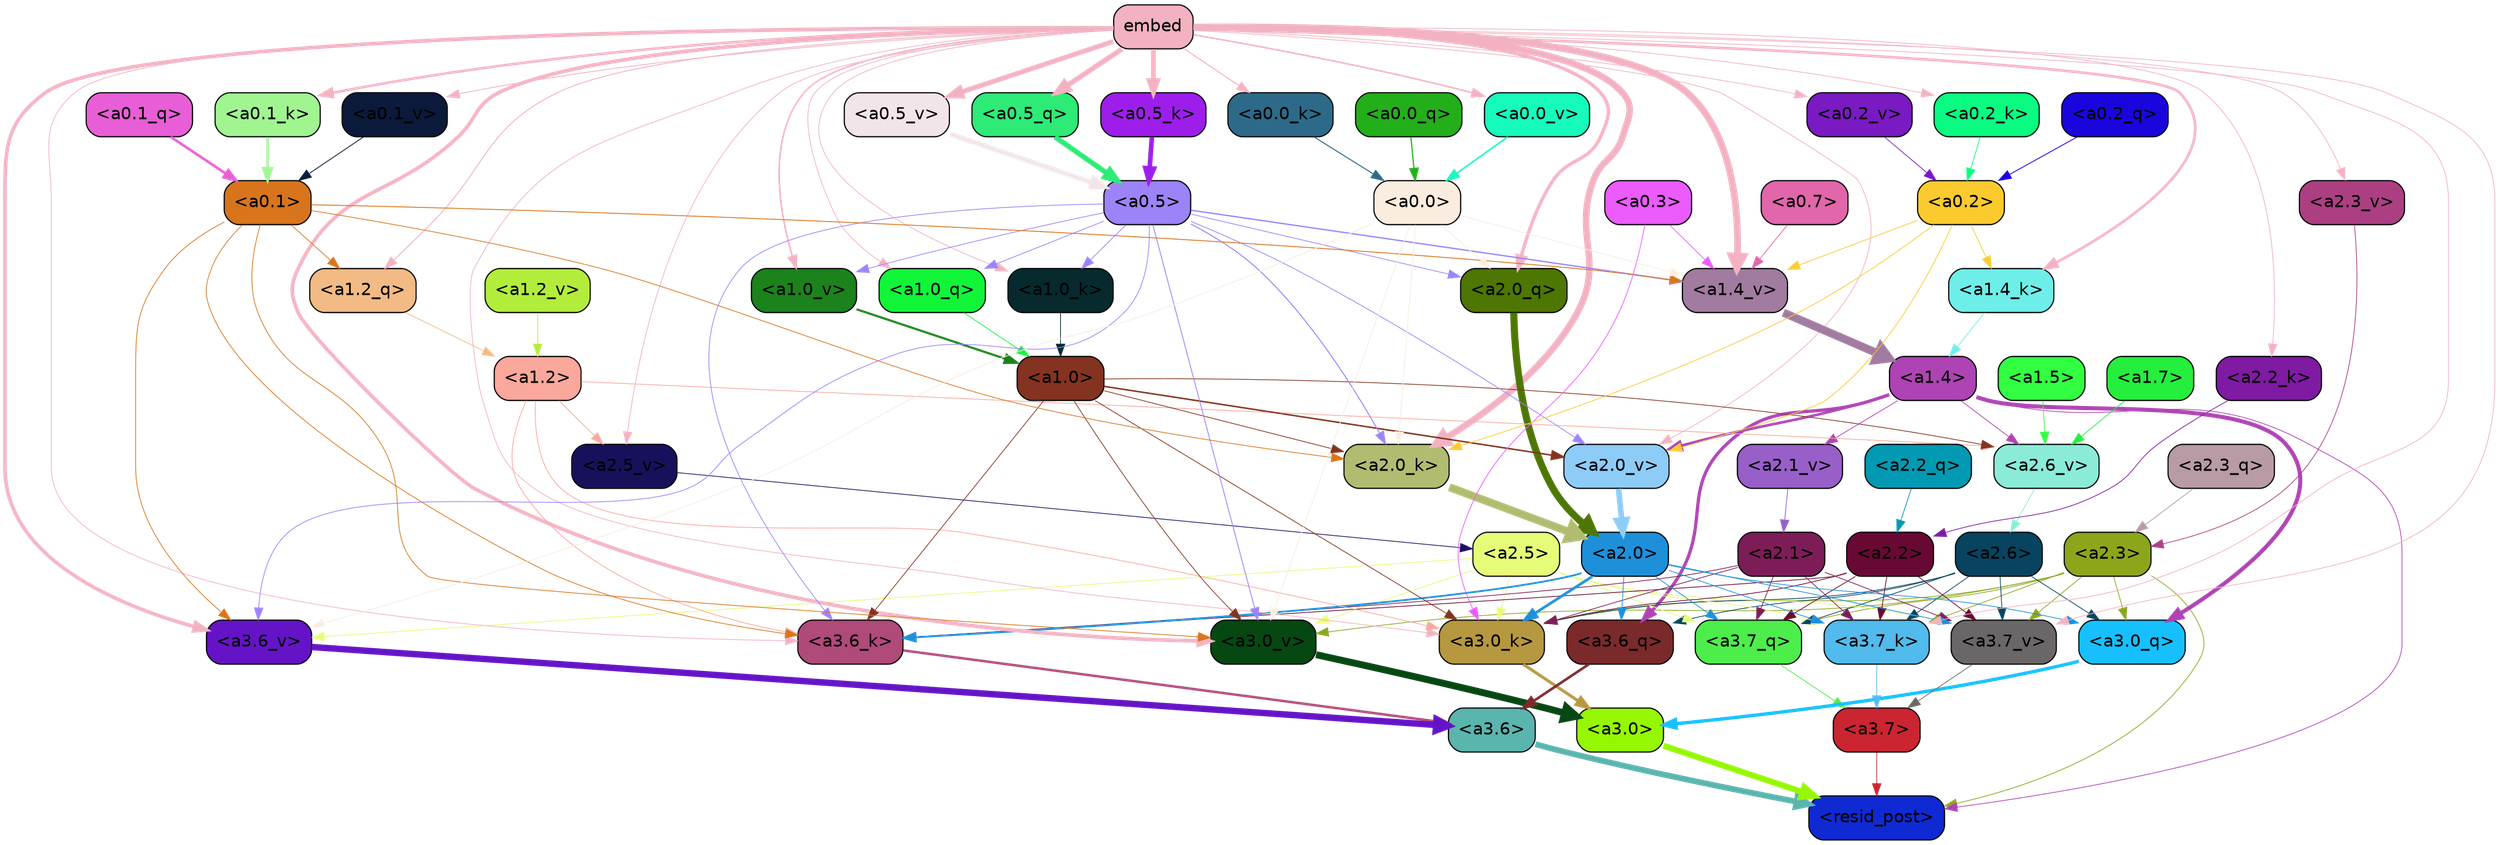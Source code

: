 strict digraph "" {
	graph [bgcolor=transparent,
		layout=dot,
		overlap=false,
		splines=true
	];
	"<a3.7>"	[color=black,
		fillcolor="#ca2530",
		fontname=Helvetica,
		shape=box,
		style="filled, rounded"];
	"<resid_post>"	[color=black,
		fillcolor="#0f2ad3",
		fontname=Helvetica,
		shape=box,
		style="filled, rounded"];
	"<a3.7>" -> "<resid_post>"	[color="#ca2530",
		penwidth=0.6];
	"<a3.6>"	[color=black,
		fillcolor="#59b5ad",
		fontname=Helvetica,
		shape=box,
		style="filled, rounded"];
	"<a3.6>" -> "<resid_post>"	[color="#59b5ad",
		penwidth=4.751612067222595];
	"<a3.0>"	[color=black,
		fillcolor="#95f702",
		fontname=Helvetica,
		shape=box,
		style="filled, rounded"];
	"<a3.0>" -> "<resid_post>"	[color="#95f702",
		penwidth=4.884142994880676];
	"<a2.3>"	[color=black,
		fillcolor="#8ca61c",
		fontname=Helvetica,
		shape=box,
		style="filled, rounded"];
	"<a2.3>" -> "<resid_post>"	[color="#8ca61c",
		penwidth=0.6];
	"<a3.7_q>"	[color=black,
		fillcolor="#4ded4b",
		fontname=Helvetica,
		shape=box,
		style="filled, rounded"];
	"<a2.3>" -> "<a3.7_q>"	[color="#8ca61c",
		penwidth=0.6];
	"<a3.0_q>"	[color=black,
		fillcolor="#16c0fe",
		fontname=Helvetica,
		shape=box,
		style="filled, rounded"];
	"<a2.3>" -> "<a3.0_q>"	[color="#8ca61c",
		penwidth=0.6];
	"<a3.7_k>"	[color=black,
		fillcolor="#50bbec",
		fontname=Helvetica,
		shape=box,
		style="filled, rounded"];
	"<a2.3>" -> "<a3.7_k>"	[color="#8ca61c",
		penwidth=0.6];
	"<a3.0_k>"	[color=black,
		fillcolor="#b59840",
		fontname=Helvetica,
		shape=box,
		style="filled, rounded"];
	"<a2.3>" -> "<a3.0_k>"	[color="#8ca61c",
		penwidth=0.6];
	"<a3.7_v>"	[color=black,
		fillcolor="#6b6769",
		fontname=Helvetica,
		shape=box,
		style="filled, rounded"];
	"<a2.3>" -> "<a3.7_v>"	[color="#8ca61c",
		penwidth=0.6];
	"<a3.0_v>"	[color=black,
		fillcolor="#064712",
		fontname=Helvetica,
		shape=box,
		style="filled, rounded"];
	"<a2.3>" -> "<a3.0_v>"	[color="#8ca61c",
		penwidth=0.6];
	"<a1.4>"	[color=black,
		fillcolor="#ae43b3",
		fontname=Helvetica,
		shape=box,
		style="filled, rounded"];
	"<a1.4>" -> "<resid_post>"	[color="#ae43b3",
		penwidth=0.6];
	"<a3.6_q>"	[color=black,
		fillcolor="#7b2a2b",
		fontname=Helvetica,
		shape=box,
		style="filled, rounded"];
	"<a1.4>" -> "<a3.6_q>"	[color="#ae43b3",
		penwidth=2.6469622254371643];
	"<a1.4>" -> "<a3.0_q>"	[color="#ae43b3",
		penwidth=3.3040847778320312];
	"<a2.6_v>"	[color=black,
		fillcolor="#8aecd7",
		fontname=Helvetica,
		shape=box,
		style="filled, rounded"];
	"<a1.4>" -> "<a2.6_v>"	[color="#ae43b3",
		penwidth=0.6];
	"<a2.1_v>"	[color=black,
		fillcolor="#985fc9",
		fontname=Helvetica,
		shape=box,
		style="filled, rounded"];
	"<a1.4>" -> "<a2.1_v>"	[color="#ae43b3",
		penwidth=0.6];
	"<a2.0_v>"	[color=black,
		fillcolor="#8eccf8",
		fontname=Helvetica,
		shape=box,
		style="filled, rounded"];
	"<a1.4>" -> "<a2.0_v>"	[color="#ae43b3",
		penwidth=2.1286070346832275];
	"<a3.7_q>" -> "<a3.7>"	[color="#4ded4b",
		penwidth=0.6];
	"<a3.6_q>" -> "<a3.6>"	[color="#7b2a2b",
		penwidth=2.091020345687866];
	"<a3.0_q>" -> "<a3.0>"	[color="#16c0fe",
		penwidth=2.7421876192092896];
	"<a3.7_k>" -> "<a3.7>"	[color="#50bbec",
		penwidth=0.6];
	"<a3.6_k>"	[color=black,
		fillcolor="#b04a78",
		fontname=Helvetica,
		shape=box,
		style="filled, rounded"];
	"<a3.6_k>" -> "<a3.6>"	[color="#b04a78",
		penwidth=2.048597991466522];
	"<a3.0_k>" -> "<a3.0>"	[color="#b59840",
		penwidth=2.476402521133423];
	"<a3.7_v>" -> "<a3.7>"	[color="#6b6769",
		penwidth=0.6];
	"<a3.6_v>"	[color=black,
		fillcolor="#6414c6",
		fontname=Helvetica,
		shape=box,
		style="filled, rounded"];
	"<a3.6_v>" -> "<a3.6>"	[color="#6414c6",
		penwidth=5.2550448179244995];
	"<a3.0_v>" -> "<a3.0>"	[color="#064712",
		penwidth=5.652270674705505];
	"<a2.6>"	[color=black,
		fillcolor="#08435f",
		fontname=Helvetica,
		shape=box,
		style="filled, rounded"];
	"<a2.6>" -> "<a3.7_q>"	[color="#08435f",
		penwidth=0.6];
	"<a2.6>" -> "<a3.6_q>"	[color="#08435f",
		penwidth=0.6];
	"<a2.6>" -> "<a3.0_q>"	[color="#08435f",
		penwidth=0.6];
	"<a2.6>" -> "<a3.7_k>"	[color="#08435f",
		penwidth=0.6];
	"<a2.6>" -> "<a3.0_k>"	[color="#08435f",
		penwidth=0.6];
	"<a2.6>" -> "<a3.7_v>"	[color="#08435f",
		penwidth=0.6];
	"<a2.5>"	[color=black,
		fillcolor="#e6fc78",
		fontname=Helvetica,
		shape=box,
		style="filled, rounded"];
	"<a2.5>" -> "<a3.7_q>"	[color="#e6fc78",
		penwidth=0.6];
	"<a2.5>" -> "<a3.7_k>"	[color="#e6fc78",
		penwidth=0.6];
	"<a2.5>" -> "<a3.0_k>"	[color="#e6fc78",
		penwidth=0.6];
	"<a2.5>" -> "<a3.7_v>"	[color="#e6fc78",
		penwidth=0.6];
	"<a2.5>" -> "<a3.6_v>"	[color="#e6fc78",
		penwidth=0.6];
	"<a2.5>" -> "<a3.0_v>"	[color="#e6fc78",
		penwidth=0.6];
	"<a2.2>"	[color=black,
		fillcolor="#680934",
		fontname=Helvetica,
		shape=box,
		style="filled, rounded"];
	"<a2.2>" -> "<a3.7_q>"	[color="#680934",
		penwidth=0.6];
	"<a2.2>" -> "<a3.7_k>"	[color="#680934",
		penwidth=0.6];
	"<a2.2>" -> "<a3.6_k>"	[color="#680934",
		penwidth=0.6];
	"<a2.2>" -> "<a3.0_k>"	[color="#680934",
		penwidth=0.6];
	"<a2.2>" -> "<a3.7_v>"	[color="#680934",
		penwidth=0.6];
	"<a2.1>"	[color=black,
		fillcolor="#7d1d58",
		fontname=Helvetica,
		shape=box,
		style="filled, rounded"];
	"<a2.1>" -> "<a3.7_q>"	[color="#7d1d58",
		penwidth=0.6];
	"<a2.1>" -> "<a3.7_k>"	[color="#7d1d58",
		penwidth=0.6];
	"<a2.1>" -> "<a3.6_k>"	[color="#7d1d58",
		penwidth=0.6];
	"<a2.1>" -> "<a3.0_k>"	[color="#7d1d58",
		penwidth=0.6];
	"<a2.1>" -> "<a3.7_v>"	[color="#7d1d58",
		penwidth=0.6];
	"<a2.0>"	[color=black,
		fillcolor="#1e90da",
		fontname=Helvetica,
		shape=box,
		style="filled, rounded"];
	"<a2.0>" -> "<a3.7_q>"	[color="#1e90da",
		penwidth=0.6];
	"<a2.0>" -> "<a3.6_q>"	[color="#1e90da",
		penwidth=0.6];
	"<a2.0>" -> "<a3.0_q>"	[color="#1e90da",
		penwidth=0.6];
	"<a2.0>" -> "<a3.7_k>"	[color="#1e90da",
		penwidth=0.6];
	"<a2.0>" -> "<a3.6_k>"	[color="#1e90da",
		penwidth=1.4757367372512817];
	"<a2.0>" -> "<a3.0_k>"	[color="#1e90da",
		penwidth=2.2137351036071777];
	"<a2.0>" -> "<a3.7_v>"	[color="#1e90da",
		penwidth=0.6];
	embed	[color=black,
		fillcolor="#f2b2c2",
		fontname=Helvetica,
		shape=box,
		style="filled, rounded"];
	embed -> "<a3.7_k>"	[color="#f2b2c2",
		penwidth=0.6];
	embed -> "<a3.6_k>"	[color="#f2b2c2",
		penwidth=0.6];
	embed -> "<a3.0_k>"	[color="#f2b2c2",
		penwidth=0.6];
	embed -> "<a3.7_v>"	[color="#f2b2c2",
		penwidth=0.6];
	embed -> "<a3.6_v>"	[color="#f2b2c2",
		penwidth=2.9582033157348633];
	embed -> "<a3.0_v>"	[color="#f2b2c2",
		penwidth=2.972973108291626];
	"<a2.0_q>"	[color=black,
		fillcolor="#4d7603",
		fontname=Helvetica,
		shape=box,
		style="filled, rounded"];
	embed -> "<a2.0_q>"	[color="#f2b2c2",
		penwidth=2.7699792869389057];
	"<a2.2_k>"	[color=black,
		fillcolor="#7f1aa3",
		fontname=Helvetica,
		shape=box,
		style="filled, rounded"];
	embed -> "<a2.2_k>"	[color="#f2b2c2",
		penwidth=0.6];
	"<a2.0_k>"	[color=black,
		fillcolor="#b2bc70",
		fontname=Helvetica,
		shape=box,
		style="filled, rounded"];
	embed -> "<a2.0_k>"	[color="#f2b2c2",
		penwidth=5.362775564193726];
	"<a2.5_v>"	[color=black,
		fillcolor="#17115c",
		fontname=Helvetica,
		shape=box,
		style="filled, rounded"];
	embed -> "<a2.5_v>"	[color="#f2b2c2",
		penwidth=0.6];
	"<a2.3_v>"	[color=black,
		fillcolor="#ab3f82",
		fontname=Helvetica,
		shape=box,
		style="filled, rounded"];
	embed -> "<a2.3_v>"	[color="#f2b2c2",
		penwidth=0.6];
	embed -> "<a2.0_v>"	[color="#f2b2c2",
		penwidth=0.6];
	"<a1.2_q>"	[color=black,
		fillcolor="#f2bb85",
		fontname=Helvetica,
		shape=box,
		style="filled, rounded"];
	embed -> "<a1.2_q>"	[color="#f2b2c2",
		penwidth=0.7193574905395508];
	"<a1.0_q>"	[color=black,
		fillcolor="#11f539",
		fontname=Helvetica,
		shape=box,
		style="filled, rounded"];
	embed -> "<a1.0_q>"	[color="#f2b2c2",
		penwidth=0.6];
	"<a1.4_k>"	[color=black,
		fillcolor="#6eeee9",
		fontname=Helvetica,
		shape=box,
		style="filled, rounded"];
	embed -> "<a1.4_k>"	[color="#f2b2c2",
		penwidth=2.147887945175171];
	"<a1.0_k>"	[color=black,
		fillcolor="#062a2e",
		fontname=Helvetica,
		shape=box,
		style="filled, rounded"];
	embed -> "<a1.0_k>"	[color="#f2b2c2",
		penwidth=0.6];
	"<a1.4_v>"	[color=black,
		fillcolor="#a17ba0",
		fontname=Helvetica,
		shape=box,
		style="filled, rounded"];
	embed -> "<a1.4_v>"	[color="#f2b2c2",
		penwidth=5.545122385025024];
	"<a1.0_v>"	[color=black,
		fillcolor="#1c821c",
		fontname=Helvetica,
		shape=box,
		style="filled, rounded"];
	embed -> "<a1.0_v>"	[color="#f2b2c2",
		penwidth=1.26444411277771];
	"<a0.5_q>"	[color=black,
		fillcolor="#2eea77",
		fontname=Helvetica,
		shape=box,
		style="filled, rounded"];
	embed -> "<a0.5_q>"	[color="#f2b2c2",
		penwidth=4.18559342622757];
	"<a0.5_k>"	[color=black,
		fillcolor="#9d1eeb",
		fontname=Helvetica,
		shape=box,
		style="filled, rounded"];
	embed -> "<a0.5_k>"	[color="#f2b2c2",
		penwidth=3.7556475400924683];
	"<a0.2_k>"	[color=black,
		fillcolor="#09fb82",
		fontname=Helvetica,
		shape=box,
		style="filled, rounded"];
	embed -> "<a0.2_k>"	[color="#f2b2c2",
		penwidth=0.6];
	"<a0.1_k>"	[color=black,
		fillcolor="#a0f591",
		fontname=Helvetica,
		shape=box,
		style="filled, rounded"];
	embed -> "<a0.1_k>"	[color="#f2b2c2",
		penwidth=2.072890520095825];
	"<a0.0_k>"	[color=black,
		fillcolor="#2d6a89",
		fontname=Helvetica,
		shape=box,
		style="filled, rounded"];
	embed -> "<a0.0_k>"	[color="#f2b2c2",
		penwidth=0.8285634517669678];
	"<a0.5_v>"	[color=black,
		fillcolor="#f1e5e9",
		fontname=Helvetica,
		shape=box,
		style="filled, rounded"];
	embed -> "<a0.5_v>"	[color="#f2b2c2",
		penwidth=3.991437017917633];
	"<a0.2_v>"	[color=black,
		fillcolor="#791ac2",
		fontname=Helvetica,
		shape=box,
		style="filled, rounded"];
	embed -> "<a0.2_v>"	[color="#f2b2c2",
		penwidth=0.6];
	"<a0.1_v>"	[color=black,
		fillcolor="#0b1a3a",
		fontname=Helvetica,
		shape=box,
		style="filled, rounded"];
	embed -> "<a0.1_v>"	[color="#f2b2c2",
		penwidth=0.6634087562561035];
	"<a0.0_v>"	[color=black,
		fillcolor="#16fabc",
		fontname=Helvetica,
		shape=box,
		style="filled, rounded"];
	embed -> "<a0.0_v>"	[color="#f2b2c2",
		penwidth=1.2436447143554688];
	"<a1.2>"	[color=black,
		fillcolor="#faa79c",
		fontname=Helvetica,
		shape=box,
		style="filled, rounded"];
	"<a1.2>" -> "<a3.6_k>"	[color="#faa79c",
		penwidth=0.6];
	"<a1.2>" -> "<a3.0_k>"	[color="#faa79c",
		penwidth=0.6];
	"<a1.2>" -> "<a2.6_v>"	[color="#faa79c",
		penwidth=0.6];
	"<a1.2>" -> "<a2.5_v>"	[color="#faa79c",
		penwidth=0.6];
	"<a1.0>"	[color=black,
		fillcolor="#83331f",
		fontname=Helvetica,
		shape=box,
		style="filled, rounded"];
	"<a1.0>" -> "<a3.6_k>"	[color="#83331f",
		penwidth=0.6];
	"<a1.0>" -> "<a3.0_k>"	[color="#83331f",
		penwidth=0.6];
	"<a1.0>" -> "<a3.0_v>"	[color="#83331f",
		penwidth=0.6];
	"<a1.0>" -> "<a2.0_k>"	[color="#83331f",
		penwidth=0.6];
	"<a1.0>" -> "<a2.6_v>"	[color="#83331f",
		penwidth=0.6];
	"<a1.0>" -> "<a2.0_v>"	[color="#83331f",
		penwidth=1.2240618467330933];
	"<a0.5>"	[color=black,
		fillcolor="#9c83f8",
		fontname=Helvetica,
		shape=box,
		style="filled, rounded"];
	"<a0.5>" -> "<a3.6_k>"	[color="#9c83f8",
		penwidth=0.6];
	"<a0.5>" -> "<a3.6_v>"	[color="#9c83f8",
		penwidth=0.6];
	"<a0.5>" -> "<a3.0_v>"	[color="#9c83f8",
		penwidth=0.6790935099124908];
	"<a0.5>" -> "<a2.0_q>"	[color="#9c83f8",
		penwidth=0.6];
	"<a0.5>" -> "<a2.0_k>"	[color="#9c83f8",
		penwidth=0.7897988557815552];
	"<a0.5>" -> "<a2.0_v>"	[color="#9c83f8",
		penwidth=0.6];
	"<a0.5>" -> "<a1.0_q>"	[color="#9c83f8",
		penwidth=0.6];
	"<a0.5>" -> "<a1.0_k>"	[color="#9c83f8",
		penwidth=0.6];
	"<a0.5>" -> "<a1.4_v>"	[color="#9c83f8",
		penwidth=1.0479987859725952];
	"<a0.5>" -> "<a1.0_v>"	[color="#9c83f8",
		penwidth=0.6];
	"<a0.1>"	[color=black,
		fillcolor="#d8751c",
		fontname=Helvetica,
		shape=box,
		style="filled, rounded"];
	"<a0.1>" -> "<a3.6_k>"	[color="#d8751c",
		penwidth=0.6];
	"<a0.1>" -> "<a3.6_v>"	[color="#d8751c",
		penwidth=0.6];
	"<a0.1>" -> "<a3.0_v>"	[color="#d8751c",
		penwidth=0.6];
	"<a0.1>" -> "<a2.0_k>"	[color="#d8751c",
		penwidth=0.6];
	"<a0.1>" -> "<a1.2_q>"	[color="#d8751c",
		penwidth=0.6];
	"<a0.1>" -> "<a1.4_v>"	[color="#d8751c",
		penwidth=0.7031502723693848];
	"<a0.3>"	[color=black,
		fillcolor="#eb5bfe",
		fontname=Helvetica,
		shape=box,
		style="filled, rounded"];
	"<a0.3>" -> "<a3.0_k>"	[color="#eb5bfe",
		penwidth=0.6];
	"<a0.3>" -> "<a1.4_v>"	[color="#eb5bfe",
		penwidth=0.6];
	"<a0.0>"	[color=black,
		fillcolor="#faeddf",
		fontname=Helvetica,
		shape=box,
		style="filled, rounded"];
	"<a0.0>" -> "<a3.6_v>"	[color="#faeddf",
		penwidth=0.6];
	"<a0.0>" -> "<a3.0_v>"	[color="#faeddf",
		penwidth=0.6];
	"<a0.0>" -> "<a2.0_q>"	[color="#faeddf",
		penwidth=0.6];
	"<a0.0>" -> "<a2.0_k>"	[color="#faeddf",
		penwidth=0.6];
	"<a0.0>" -> "<a1.4_v>"	[color="#faeddf",
		penwidth=0.6];
	"<a2.3_q>"	[color=black,
		fillcolor="#b89ba5",
		fontname=Helvetica,
		shape=box,
		style="filled, rounded"];
	"<a2.3_q>" -> "<a2.3>"	[color="#b89ba5",
		penwidth=0.6];
	"<a2.2_q>"	[color=black,
		fillcolor="#0299b2",
		fontname=Helvetica,
		shape=box,
		style="filled, rounded"];
	"<a2.2_q>" -> "<a2.2>"	[color="#0299b2",
		penwidth=0.6];
	"<a2.0_q>" -> "<a2.0>"	[color="#4d7603",
		penwidth=5.819834470748901];
	"<a2.2_k>" -> "<a2.2>"	[color="#7f1aa3",
		penwidth=0.6];
	"<a2.0_k>" -> "<a2.0>"	[color="#b2bc70",
		penwidth=6.470837593078613];
	"<a2.6_v>" -> "<a2.6>"	[color="#8aecd7",
		penwidth=0.6];
	"<a2.5_v>" -> "<a2.5>"	[color="#17115c",
		penwidth=0.6];
	"<a2.3_v>" -> "<a2.3>"	[color="#ab3f82",
		penwidth=0.6];
	"<a2.1_v>" -> "<a2.1>"	[color="#985fc9",
		penwidth=0.6];
	"<a2.0_v>" -> "<a2.0>"	[color="#8eccf8",
		penwidth=4.5950857400894165];
	"<a0.2>"	[color=black,
		fillcolor="#fbca2e",
		fontname=Helvetica,
		shape=box,
		style="filled, rounded"];
	"<a0.2>" -> "<a2.0_k>"	[color="#fbca2e",
		penwidth=0.6];
	"<a0.2>" -> "<a2.0_v>"	[color="#fbca2e",
		penwidth=0.6];
	"<a0.2>" -> "<a1.4_k>"	[color="#fbca2e",
		penwidth=0.6];
	"<a0.2>" -> "<a1.4_v>"	[color="#fbca2e",
		penwidth=0.6];
	"<a1.7>"	[color=black,
		fillcolor="#25ee3c",
		fontname=Helvetica,
		shape=box,
		style="filled, rounded"];
	"<a1.7>" -> "<a2.6_v>"	[color="#25ee3c",
		penwidth=0.6];
	"<a1.5>"	[color=black,
		fillcolor="#32fe42",
		fontname=Helvetica,
		shape=box,
		style="filled, rounded"];
	"<a1.5>" -> "<a2.6_v>"	[color="#32fe42",
		penwidth=0.6];
	"<a1.2_q>" -> "<a1.2>"	[color="#f2bb85",
		penwidth=0.6];
	"<a1.0_q>" -> "<a1.0>"	[color="#11f539",
		penwidth=0.6];
	"<a1.4_k>" -> "<a1.4>"	[color="#6eeee9",
		penwidth=0.6];
	"<a1.0_k>" -> "<a1.0>"	[color="#062a2e",
		penwidth=0.6];
	"<a1.4_v>" -> "<a1.4>"	[color="#a17ba0",
		penwidth=6.635385513305664];
	"<a1.2_v>"	[color=black,
		fillcolor="#b3ed3b",
		fontname=Helvetica,
		shape=box,
		style="filled, rounded"];
	"<a1.2_v>" -> "<a1.2>"	[color="#b3ed3b",
		penwidth=0.6];
	"<a1.0_v>" -> "<a1.0>"	[color="#1c821c",
		penwidth=1.807669460773468];
	"<a0.7>"	[color=black,
		fillcolor="#e166aa",
		fontname=Helvetica,
		shape=box,
		style="filled, rounded"];
	"<a0.7>" -> "<a1.4_v>"	[color="#e166aa",
		penwidth=0.6];
	"<a0.5_q>" -> "<a0.5>"	[color="#2eea77",
		penwidth=4.201210081577301];
	"<a0.2_q>"	[color=black,
		fillcolor="#1a05dc",
		fontname=Helvetica,
		shape=box,
		style="filled, rounded"];
	"<a0.2_q>" -> "<a0.2>"	[color="#1a05dc",
		penwidth=0.6669397354125977];
	"<a0.1_q>"	[color=black,
		fillcolor="#e85ed6",
		fontname=Helvetica,
		shape=box,
		style="filled, rounded"];
	"<a0.1_q>" -> "<a0.1>"	[color="#e85ed6",
		penwidth=2.1428754329681396];
	"<a0.0_q>"	[color=black,
		fillcolor="#23af1a",
		fontname=Helvetica,
		shape=box,
		style="filled, rounded"];
	"<a0.0_q>" -> "<a0.0>"	[color="#23af1a",
		penwidth=0.9431536197662354];
	"<a0.5_k>" -> "<a0.5>"	[color="#9d1eeb",
		penwidth=3.780391812324524];
	"<a0.2_k>" -> "<a0.2>"	[color="#09fb82",
		penwidth=0.6];
	"<a0.1_k>" -> "<a0.1>"	[color="#a0f591",
		penwidth=2.0809476375579834];
	"<a0.0_k>" -> "<a0.0>"	[color="#2d6a89",
		penwidth=0.8123311996459961];
	"<a0.5_v>" -> "<a0.5>"	[color="#f1e5e9",
		penwidth=4.0294036865234375];
	"<a0.2_v>" -> "<a0.2>"	[color="#791ac2",
		penwidth=0.6];
	"<a0.1_v>" -> "<a0.1>"	[color="#0b1a3a",
		penwidth=0.6631441116333008];
	"<a0.0_v>" -> "<a0.0>"	[color="#16fabc",
		penwidth=1.2803640365600586];
}

